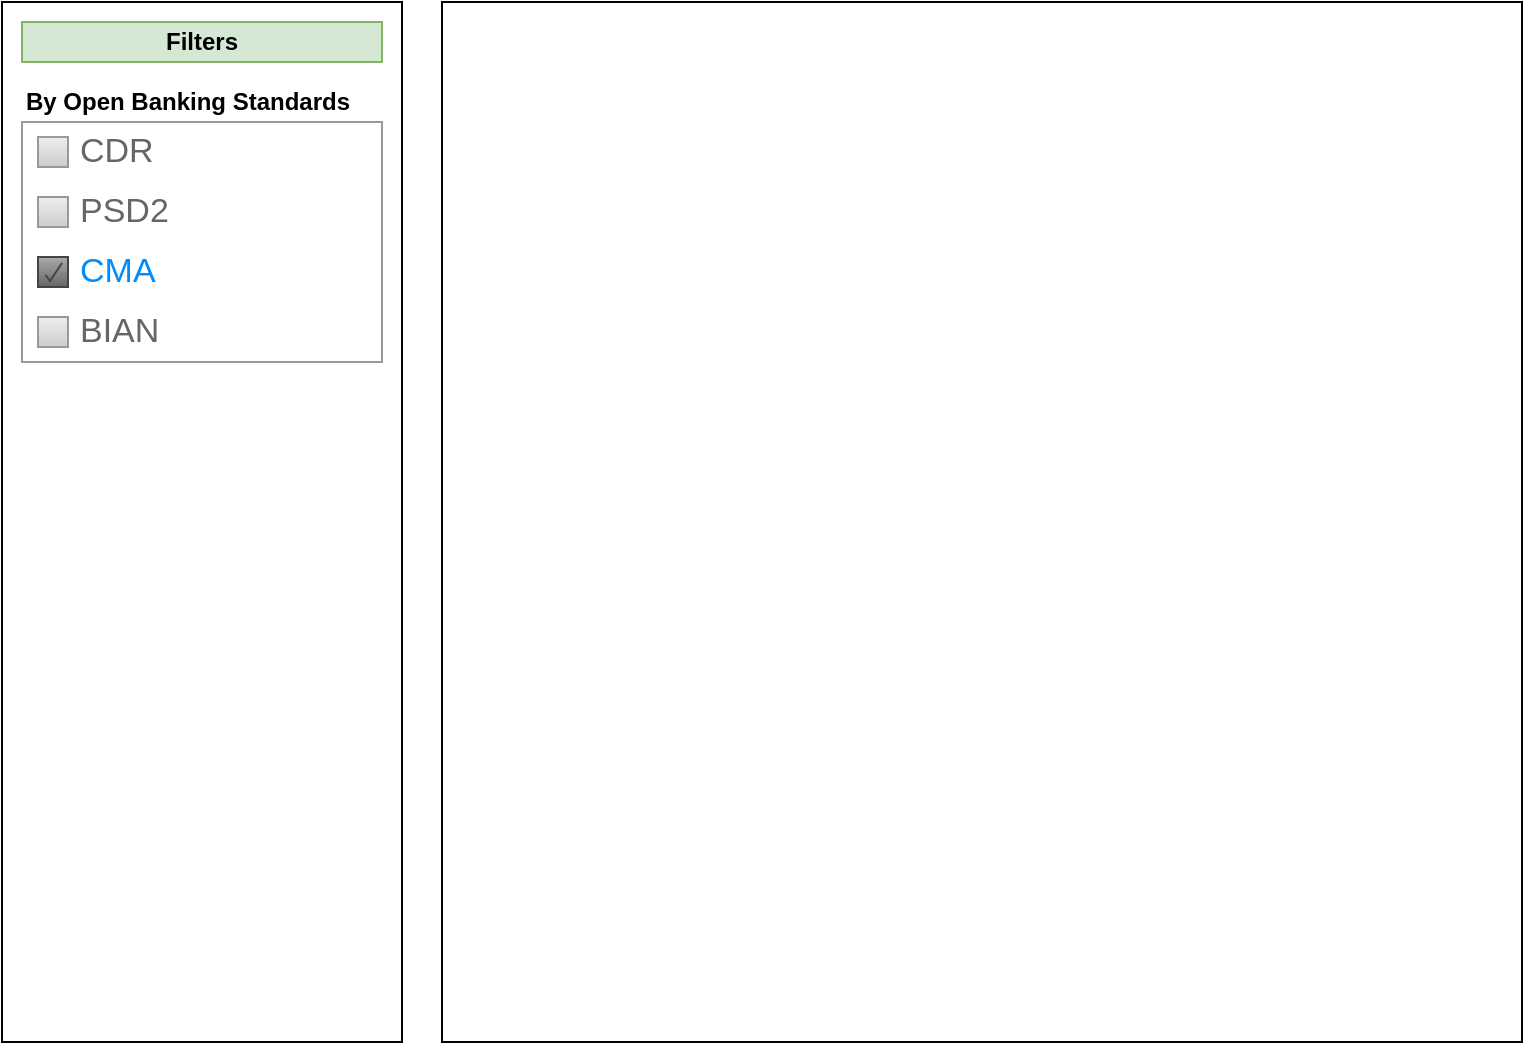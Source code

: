 <mxfile version="14.9.0" type="github">
  <diagram id="hx7kSRPPIi0QOUkbdK9X" name="Page-1">
    <mxGraphModel dx="1422" dy="804" grid="1" gridSize="10" guides="1" tooltips="1" connect="1" arrows="1" fold="1" page="1" pageScale="1" pageWidth="850" pageHeight="1100" math="0" shadow="0">
      <root>
        <mxCell id="0" />
        <mxCell id="1" parent="0" />
        <mxCell id="LPZLyY3ZkloCUkzybGH4-2" value="" style="rounded=0;whiteSpace=wrap;html=1;" vertex="1" parent="1">
          <mxGeometry x="260" y="160" width="540" height="520" as="geometry" />
        </mxCell>
        <mxCell id="LPZLyY3ZkloCUkzybGH4-3" value="" style="rounded=0;whiteSpace=wrap;html=1;" vertex="1" parent="1">
          <mxGeometry x="40" y="160" width="200" height="520" as="geometry" />
        </mxCell>
        <mxCell id="LPZLyY3ZkloCUkzybGH4-4" value="Filters" style="text;html=1;strokeColor=#82b366;fillColor=#d5e8d4;align=center;verticalAlign=middle;whiteSpace=wrap;rounded=0;fontStyle=1" vertex="1" parent="1">
          <mxGeometry x="50" y="170" width="180" height="20" as="geometry" />
        </mxCell>
        <mxCell id="LPZLyY3ZkloCUkzybGH4-5" value="By Open Banking Standards" style="text;html=1;strokeColor=none;fillColor=none;align=left;verticalAlign=middle;whiteSpace=wrap;rounded=0;fontStyle=1" vertex="1" parent="1">
          <mxGeometry x="50" y="200" width="190" height="20" as="geometry" />
        </mxCell>
        <mxCell id="LPZLyY3ZkloCUkzybGH4-6" value="" style="strokeWidth=1;shadow=0;dashed=0;align=center;html=1;shape=mxgraph.mockup.forms.rrect;rSize=0;strokeColor=#999999;fillColor=#ffffff;recursiveResize=0;" vertex="1" parent="1">
          <mxGeometry x="50" y="220" width="180" height="120" as="geometry" />
        </mxCell>
        <mxCell id="LPZLyY3ZkloCUkzybGH4-7" value="CDR" style="strokeWidth=1;shadow=0;dashed=0;align=center;html=1;shape=mxgraph.mockup.forms.rrect;rSize=0;fillColor=#eeeeee;strokeColor=#999999;gradientColor=#cccccc;align=left;spacingLeft=4;fontSize=17;fontColor=#666666;labelPosition=right;" vertex="1" parent="LPZLyY3ZkloCUkzybGH4-6">
          <mxGeometry x="8" y="7.5" width="15" height="15" as="geometry" />
        </mxCell>
        <mxCell id="LPZLyY3ZkloCUkzybGH4-8" value="PSD2" style="strokeWidth=1;shadow=0;dashed=0;align=center;html=1;shape=mxgraph.mockup.forms.rrect;rSize=0;fillColor=#eeeeee;strokeColor=#999999;gradientColor=#cccccc;align=left;spacingLeft=4;fontSize=17;fontColor=#666666;labelPosition=right;" vertex="1" parent="LPZLyY3ZkloCUkzybGH4-6">
          <mxGeometry x="8" y="37.5" width="15" height="15" as="geometry" />
        </mxCell>
        <mxCell id="LPZLyY3ZkloCUkzybGH4-9" value="CMA" style="strokeWidth=1;shadow=0;dashed=0;align=center;html=1;shape=mxgraph.mockup.forms.checkbox;rSize=0;resizable=0;fillColor=#aaaaaa;strokeColor=#444444;gradientColor=#666666;align=left;spacingLeft=4;fontSize=17;fontColor=#008cff;labelPosition=right;" vertex="1" parent="LPZLyY3ZkloCUkzybGH4-6">
          <mxGeometry x="8" y="67.5" width="15" height="15" as="geometry" />
        </mxCell>
        <mxCell id="LPZLyY3ZkloCUkzybGH4-10" value="BIAN" style="strokeWidth=1;shadow=0;dashed=0;align=center;html=1;shape=mxgraph.mockup.forms.rrect;rSize=0;fillColor=#eeeeee;strokeColor=#999999;gradientColor=#cccccc;align=left;spacingLeft=4;fontSize=17;fontColor=#666666;labelPosition=right;" vertex="1" parent="LPZLyY3ZkloCUkzybGH4-6">
          <mxGeometry x="8" y="97.5" width="15" height="15" as="geometry" />
        </mxCell>
      </root>
    </mxGraphModel>
  </diagram>
</mxfile>
